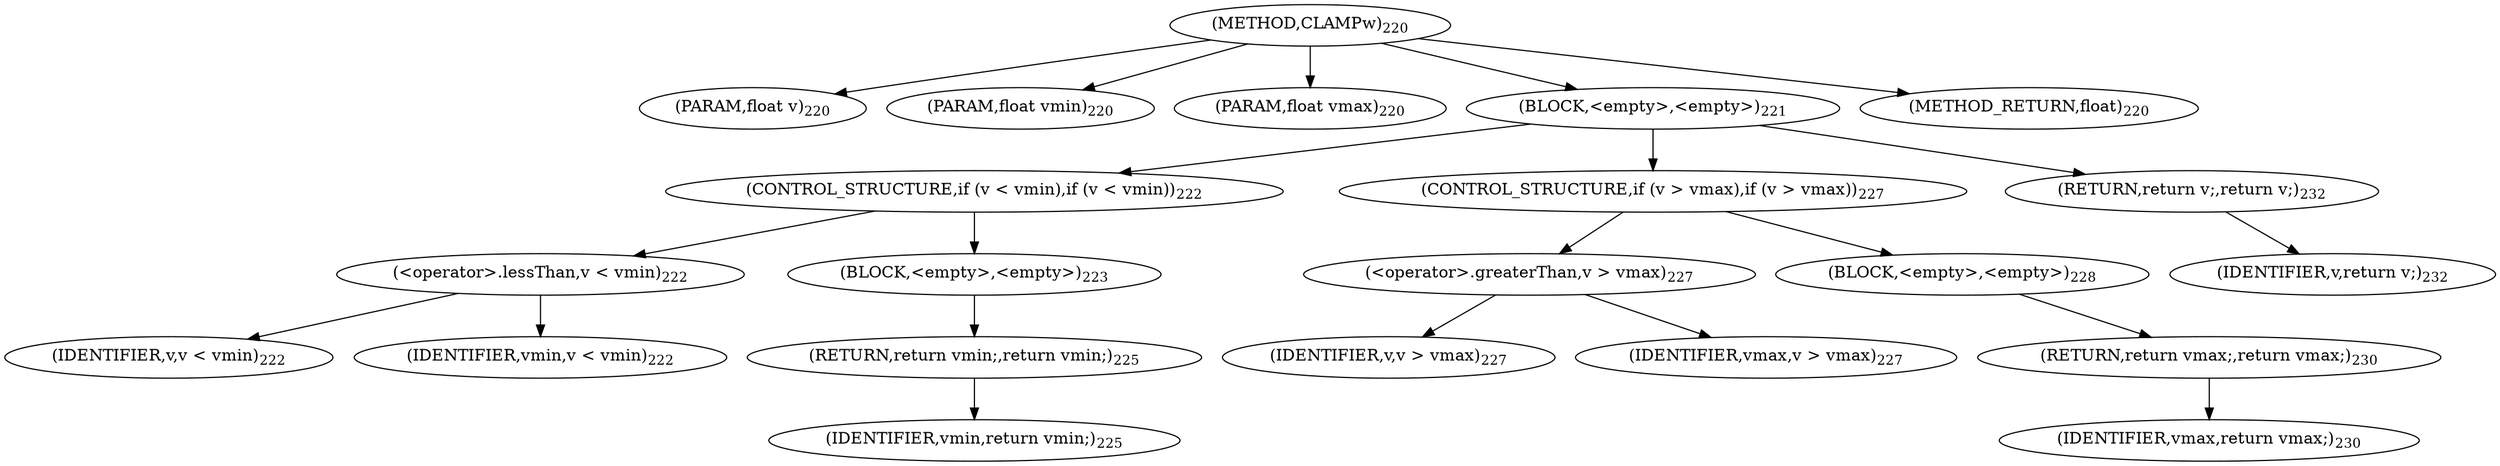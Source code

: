 digraph "CLAMPw" {  
"7352" [label = <(METHOD,CLAMPw)<SUB>220</SUB>> ]
"7353" [label = <(PARAM,float v)<SUB>220</SUB>> ]
"7354" [label = <(PARAM,float vmin)<SUB>220</SUB>> ]
"7355" [label = <(PARAM,float vmax)<SUB>220</SUB>> ]
"7356" [label = <(BLOCK,&lt;empty&gt;,&lt;empty&gt;)<SUB>221</SUB>> ]
"7357" [label = <(CONTROL_STRUCTURE,if (v &lt; vmin),if (v &lt; vmin))<SUB>222</SUB>> ]
"7358" [label = <(&lt;operator&gt;.lessThan,v &lt; vmin)<SUB>222</SUB>> ]
"7359" [label = <(IDENTIFIER,v,v &lt; vmin)<SUB>222</SUB>> ]
"7360" [label = <(IDENTIFIER,vmin,v &lt; vmin)<SUB>222</SUB>> ]
"7361" [label = <(BLOCK,&lt;empty&gt;,&lt;empty&gt;)<SUB>223</SUB>> ]
"7362" [label = <(RETURN,return vmin;,return vmin;)<SUB>225</SUB>> ]
"7363" [label = <(IDENTIFIER,vmin,return vmin;)<SUB>225</SUB>> ]
"7364" [label = <(CONTROL_STRUCTURE,if (v &gt; vmax),if (v &gt; vmax))<SUB>227</SUB>> ]
"7365" [label = <(&lt;operator&gt;.greaterThan,v &gt; vmax)<SUB>227</SUB>> ]
"7366" [label = <(IDENTIFIER,v,v &gt; vmax)<SUB>227</SUB>> ]
"7367" [label = <(IDENTIFIER,vmax,v &gt; vmax)<SUB>227</SUB>> ]
"7368" [label = <(BLOCK,&lt;empty&gt;,&lt;empty&gt;)<SUB>228</SUB>> ]
"7369" [label = <(RETURN,return vmax;,return vmax;)<SUB>230</SUB>> ]
"7370" [label = <(IDENTIFIER,vmax,return vmax;)<SUB>230</SUB>> ]
"7371" [label = <(RETURN,return v;,return v;)<SUB>232</SUB>> ]
"7372" [label = <(IDENTIFIER,v,return v;)<SUB>232</SUB>> ]
"7373" [label = <(METHOD_RETURN,float)<SUB>220</SUB>> ]
  "7352" -> "7353" 
  "7352" -> "7354" 
  "7352" -> "7355" 
  "7352" -> "7356" 
  "7352" -> "7373" 
  "7356" -> "7357" 
  "7356" -> "7364" 
  "7356" -> "7371" 
  "7357" -> "7358" 
  "7357" -> "7361" 
  "7358" -> "7359" 
  "7358" -> "7360" 
  "7361" -> "7362" 
  "7362" -> "7363" 
  "7364" -> "7365" 
  "7364" -> "7368" 
  "7365" -> "7366" 
  "7365" -> "7367" 
  "7368" -> "7369" 
  "7369" -> "7370" 
  "7371" -> "7372" 
}
